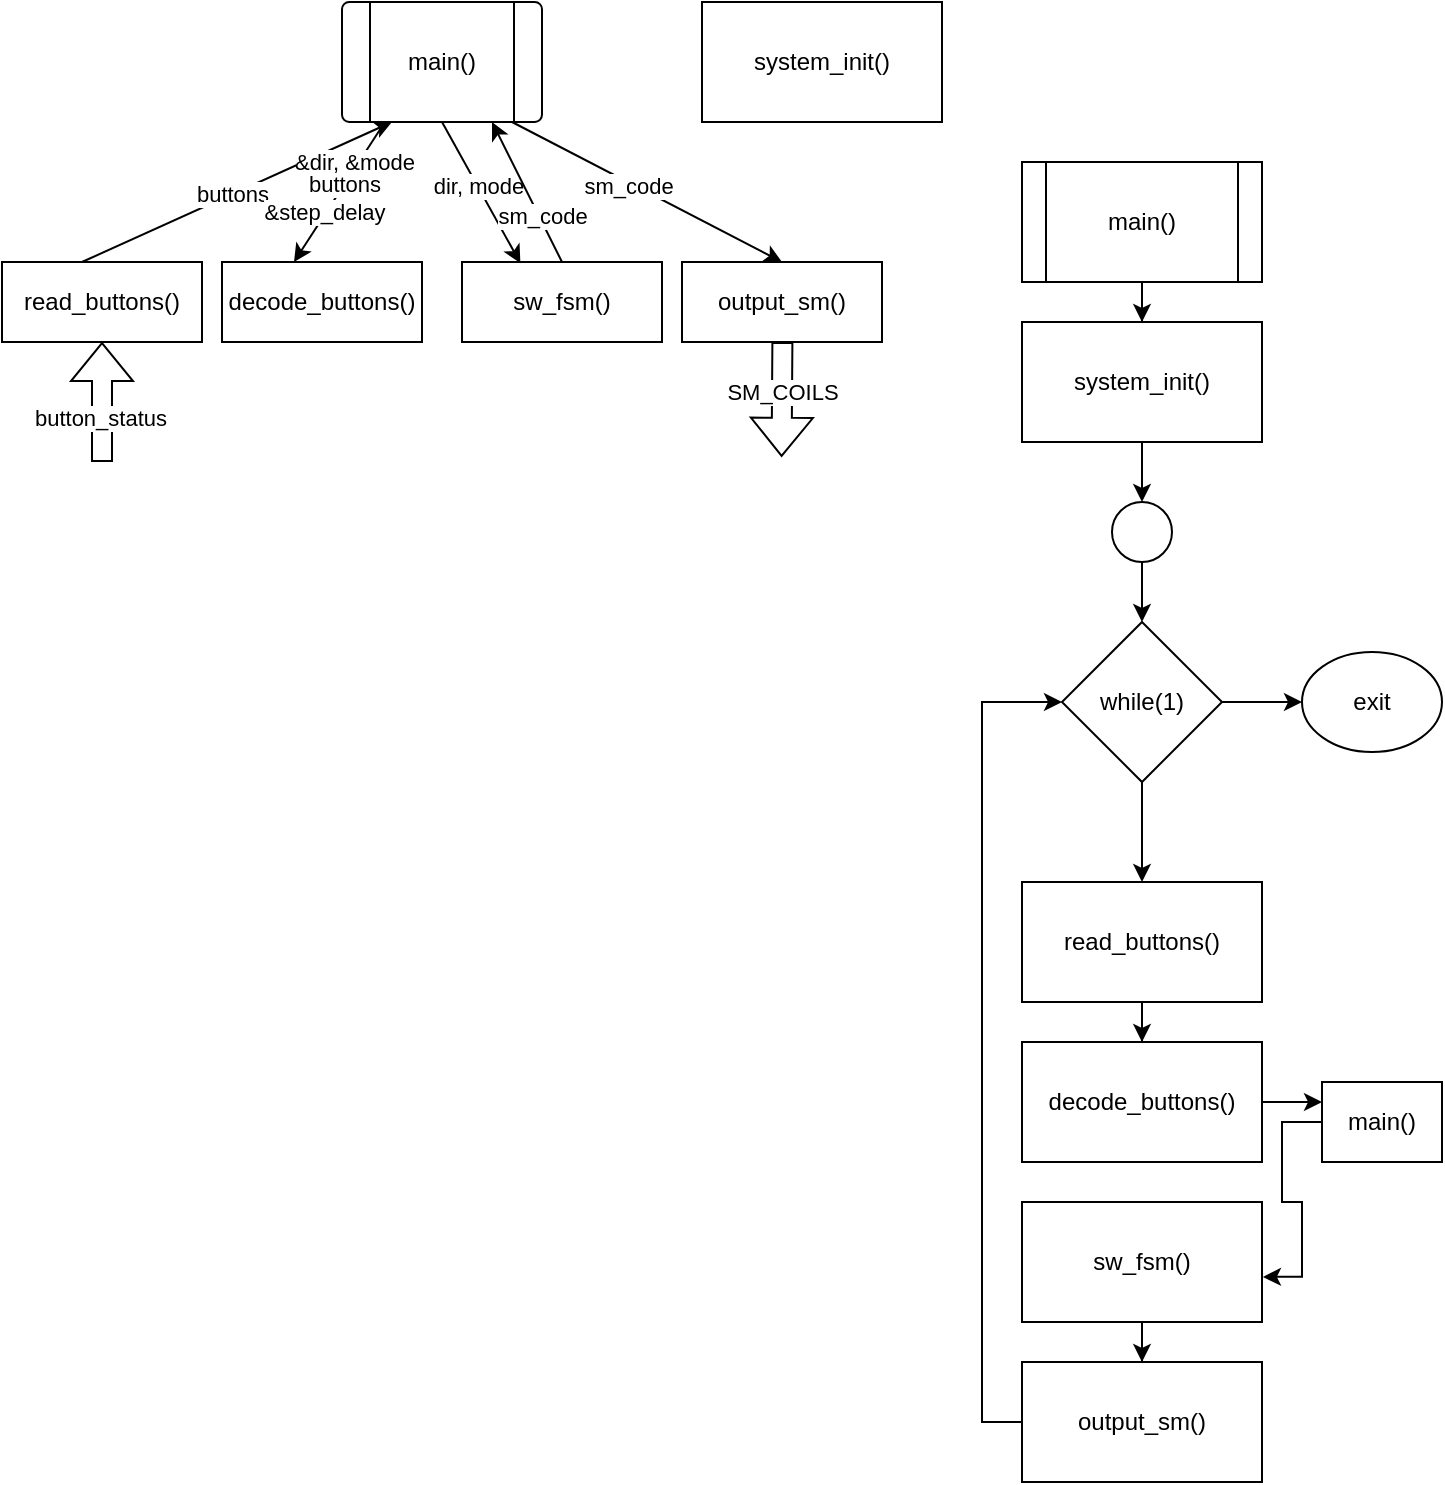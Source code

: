 <mxfile version="23.1.1" type="github">
  <diagram name="Page-1" id="CEYNCOzHo_BfC6nyV0vv">
    <mxGraphModel dx="1674" dy="738" grid="1" gridSize="10" guides="1" tooltips="1" connect="1" arrows="1" fold="1" page="1" pageScale="1" pageWidth="850" pageHeight="1100" math="0" shadow="0">
      <root>
        <mxCell id="0" />
        <mxCell id="1" parent="0" />
        <mxCell id="wUC-l2os1INPDcVMCQsm-1" value="" style="verticalLabelPosition=bottom;verticalAlign=top;html=1;shape=process;whiteSpace=wrap;rounded=1;size=0.14;arcSize=6;" vertex="1" parent="1">
          <mxGeometry x="230" y="160" width="100" height="60" as="geometry" />
        </mxCell>
        <mxCell id="wUC-l2os1INPDcVMCQsm-2" value="main()" style="text;strokeColor=none;align=center;fillColor=none;html=1;verticalAlign=middle;whiteSpace=wrap;rounded=0;" vertex="1" parent="1">
          <mxGeometry x="250" y="175" width="60" height="30" as="geometry" />
        </mxCell>
        <mxCell id="wUC-l2os1INPDcVMCQsm-3" value="read_buttons()" style="rounded=0;whiteSpace=wrap;html=1;" vertex="1" parent="1">
          <mxGeometry x="60" y="290" width="100" height="40" as="geometry" />
        </mxCell>
        <mxCell id="wUC-l2os1INPDcVMCQsm-4" value="decode_buttons()" style="rounded=0;whiteSpace=wrap;html=1;" vertex="1" parent="1">
          <mxGeometry x="170" y="290" width="100" height="40" as="geometry" />
        </mxCell>
        <mxCell id="wUC-l2os1INPDcVMCQsm-5" value="sw_fsm()" style="rounded=0;whiteSpace=wrap;html=1;" vertex="1" parent="1">
          <mxGeometry x="290" y="290" width="100" height="40" as="geometry" />
        </mxCell>
        <mxCell id="wUC-l2os1INPDcVMCQsm-6" value="output_sm()" style="rounded=0;whiteSpace=wrap;html=1;" vertex="1" parent="1">
          <mxGeometry x="400" y="290" width="100" height="40" as="geometry" />
        </mxCell>
        <mxCell id="wUC-l2os1INPDcVMCQsm-10" value="" style="endArrow=classic;html=1;rounded=0;entryX=0.25;entryY=1;entryDx=0;entryDy=0;" edge="1" parent="1" target="wUC-l2os1INPDcVMCQsm-1">
          <mxGeometry width="50" height="50" relative="1" as="geometry">
            <mxPoint x="100" y="290" as="sourcePoint" />
            <mxPoint x="150" y="240" as="targetPoint" />
          </mxGeometry>
        </mxCell>
        <mxCell id="wUC-l2os1INPDcVMCQsm-23" value="buttons" style="edgeLabel;html=1;align=center;verticalAlign=middle;resizable=0;points=[];" vertex="1" connectable="0" parent="wUC-l2os1INPDcVMCQsm-10">
          <mxGeometry x="-0.033" relative="1" as="geometry">
            <mxPoint as="offset" />
          </mxGeometry>
        </mxCell>
        <mxCell id="wUC-l2os1INPDcVMCQsm-11" value="" style="endArrow=classic;html=1;rounded=0;entryX=0.5;entryY=0;entryDx=0;entryDy=0;exitX=0.34;exitY=1.037;exitDx=0;exitDy=0;exitPerimeter=0;" edge="1" parent="1">
          <mxGeometry width="50" height="50" relative="1" as="geometry">
            <mxPoint x="250" y="222.22" as="sourcePoint" />
            <mxPoint x="206" y="290" as="targetPoint" />
          </mxGeometry>
        </mxCell>
        <mxCell id="wUC-l2os1INPDcVMCQsm-24" value="buttons" style="edgeLabel;html=1;align=center;verticalAlign=middle;resizable=0;points=[];" vertex="1" connectable="0" parent="wUC-l2os1INPDcVMCQsm-11">
          <mxGeometry x="-0.147" y="-1" relative="1" as="geometry">
            <mxPoint as="offset" />
          </mxGeometry>
        </mxCell>
        <mxCell id="wUC-l2os1INPDcVMCQsm-25" value="&amp;amp;step_delay" style="edgeLabel;html=1;align=center;verticalAlign=middle;resizable=0;points=[];" vertex="1" connectable="0" parent="wUC-l2os1INPDcVMCQsm-11">
          <mxGeometry x="0.273" y="-1" relative="1" as="geometry">
            <mxPoint as="offset" />
          </mxGeometry>
        </mxCell>
        <mxCell id="wUC-l2os1INPDcVMCQsm-26" value="&amp;amp;dir, &amp;amp;mode" style="edgeLabel;html=1;align=center;verticalAlign=middle;resizable=0;points=[];" vertex="1" connectable="0" parent="wUC-l2os1INPDcVMCQsm-11">
          <mxGeometry x="-0.438" y="-2" relative="1" as="geometry">
            <mxPoint as="offset" />
          </mxGeometry>
        </mxCell>
        <mxCell id="wUC-l2os1INPDcVMCQsm-13" value="" style="endArrow=classic;html=1;rounded=0;entryX=0.392;entryY=0.015;entryDx=0;entryDy=0;entryPerimeter=0;" edge="1" parent="1">
          <mxGeometry width="50" height="50" relative="1" as="geometry">
            <mxPoint x="280" y="220" as="sourcePoint" />
            <mxPoint x="319.2" y="290.6" as="targetPoint" />
          </mxGeometry>
        </mxCell>
        <mxCell id="wUC-l2os1INPDcVMCQsm-28" value="dir, mode" style="edgeLabel;html=1;align=center;verticalAlign=middle;resizable=0;points=[];" vertex="1" connectable="0" parent="wUC-l2os1INPDcVMCQsm-13">
          <mxGeometry x="-0.113" relative="1" as="geometry">
            <mxPoint as="offset" />
          </mxGeometry>
        </mxCell>
        <mxCell id="wUC-l2os1INPDcVMCQsm-14" value="" style="endArrow=classic;html=1;rounded=0;entryX=0.75;entryY=1;entryDx=0;entryDy=0;" edge="1" parent="1" target="wUC-l2os1INPDcVMCQsm-1">
          <mxGeometry width="50" height="50" relative="1" as="geometry">
            <mxPoint x="340" y="290" as="sourcePoint" />
            <mxPoint x="390" y="240" as="targetPoint" />
          </mxGeometry>
        </mxCell>
        <mxCell id="wUC-l2os1INPDcVMCQsm-29" value="sm_code" style="edgeLabel;html=1;align=center;verticalAlign=middle;resizable=0;points=[];" vertex="1" connectable="0" parent="wUC-l2os1INPDcVMCQsm-14">
          <mxGeometry x="-0.365" y="-1" relative="1" as="geometry">
            <mxPoint as="offset" />
          </mxGeometry>
        </mxCell>
        <mxCell id="wUC-l2os1INPDcVMCQsm-15" value="" style="endArrow=classic;html=1;rounded=0;entryX=0.5;entryY=0;entryDx=0;entryDy=0;" edge="1" parent="1" target="wUC-l2os1INPDcVMCQsm-6">
          <mxGeometry width="50" height="50" relative="1" as="geometry">
            <mxPoint x="315" y="220" as="sourcePoint" />
            <mxPoint x="365" y="170" as="targetPoint" />
          </mxGeometry>
        </mxCell>
        <mxCell id="wUC-l2os1INPDcVMCQsm-30" value="sm_code" style="edgeLabel;html=1;align=center;verticalAlign=middle;resizable=0;points=[];" vertex="1" connectable="0" parent="wUC-l2os1INPDcVMCQsm-15">
          <mxGeometry x="-0.133" y="-2" relative="1" as="geometry">
            <mxPoint as="offset" />
          </mxGeometry>
        </mxCell>
        <mxCell id="wUC-l2os1INPDcVMCQsm-16" value="system_init()" style="rounded=0;whiteSpace=wrap;html=1;" vertex="1" parent="1">
          <mxGeometry x="410" y="160" width="120" height="60" as="geometry" />
        </mxCell>
        <mxCell id="wUC-l2os1INPDcVMCQsm-19" value="" style="shape=flexArrow;endArrow=classic;html=1;rounded=0;" edge="1" parent="1">
          <mxGeometry width="50" height="50" relative="1" as="geometry">
            <mxPoint x="110" y="390" as="sourcePoint" />
            <mxPoint x="110" y="330" as="targetPoint" />
          </mxGeometry>
        </mxCell>
        <mxCell id="wUC-l2os1INPDcVMCQsm-20" value="button_status" style="edgeLabel;html=1;align=center;verticalAlign=middle;resizable=0;points=[];" vertex="1" connectable="0" parent="wUC-l2os1INPDcVMCQsm-19">
          <mxGeometry x="-0.26" y="1" relative="1" as="geometry">
            <mxPoint as="offset" />
          </mxGeometry>
        </mxCell>
        <mxCell id="wUC-l2os1INPDcVMCQsm-21" value="" style="shape=flexArrow;endArrow=classic;html=1;rounded=0;exitX=0.544;exitY=1.065;exitDx=0;exitDy=0;exitPerimeter=0;" edge="1" parent="1">
          <mxGeometry width="50" height="50" relative="1" as="geometry">
            <mxPoint x="450.2" y="330" as="sourcePoint" />
            <mxPoint x="449.8" y="387.4" as="targetPoint" />
            <Array as="points" />
          </mxGeometry>
        </mxCell>
        <mxCell id="wUC-l2os1INPDcVMCQsm-22" value="SM_COILS" style="edgeLabel;html=1;align=center;verticalAlign=middle;resizable=0;points=[];" vertex="1" connectable="0" parent="wUC-l2os1INPDcVMCQsm-21">
          <mxGeometry x="-0.129" relative="1" as="geometry">
            <mxPoint as="offset" />
          </mxGeometry>
        </mxCell>
        <mxCell id="wUC-l2os1INPDcVMCQsm-41" style="edgeStyle=orthogonalEdgeStyle;rounded=0;orthogonalLoop=1;jettySize=auto;html=1;entryX=0.5;entryY=0;entryDx=0;entryDy=0;" edge="1" parent="1" source="wUC-l2os1INPDcVMCQsm-31" target="wUC-l2os1INPDcVMCQsm-32">
          <mxGeometry relative="1" as="geometry" />
        </mxCell>
        <mxCell id="wUC-l2os1INPDcVMCQsm-31" value="main()" style="shape=process;whiteSpace=wrap;html=1;backgroundOutline=1;" vertex="1" parent="1">
          <mxGeometry x="570" y="240" width="120" height="60" as="geometry" />
        </mxCell>
        <mxCell id="wUC-l2os1INPDcVMCQsm-42" style="edgeStyle=orthogonalEdgeStyle;rounded=0;orthogonalLoop=1;jettySize=auto;html=1;entryX=0.5;entryY=0;entryDx=0;entryDy=0;" edge="1" parent="1" source="wUC-l2os1INPDcVMCQsm-32" target="wUC-l2os1INPDcVMCQsm-33">
          <mxGeometry relative="1" as="geometry" />
        </mxCell>
        <mxCell id="wUC-l2os1INPDcVMCQsm-32" value="system_init()" style="rounded=0;whiteSpace=wrap;html=1;" vertex="1" parent="1">
          <mxGeometry x="570" y="320" width="120" height="60" as="geometry" />
        </mxCell>
        <mxCell id="wUC-l2os1INPDcVMCQsm-44" style="edgeStyle=orthogonalEdgeStyle;rounded=0;orthogonalLoop=1;jettySize=auto;html=1;entryX=0.5;entryY=0;entryDx=0;entryDy=0;" edge="1" parent="1" source="wUC-l2os1INPDcVMCQsm-33" target="wUC-l2os1INPDcVMCQsm-34">
          <mxGeometry relative="1" as="geometry" />
        </mxCell>
        <mxCell id="wUC-l2os1INPDcVMCQsm-33" value="" style="ellipse;whiteSpace=wrap;html=1;aspect=fixed;" vertex="1" parent="1">
          <mxGeometry x="615" y="410" width="30" height="30" as="geometry" />
        </mxCell>
        <mxCell id="wUC-l2os1INPDcVMCQsm-45" style="edgeStyle=orthogonalEdgeStyle;rounded=0;orthogonalLoop=1;jettySize=auto;html=1;entryX=0;entryY=0.5;entryDx=0;entryDy=0;" edge="1" parent="1" source="wUC-l2os1INPDcVMCQsm-34" target="wUC-l2os1INPDcVMCQsm-35">
          <mxGeometry relative="1" as="geometry" />
        </mxCell>
        <mxCell id="wUC-l2os1INPDcVMCQsm-46" style="edgeStyle=orthogonalEdgeStyle;rounded=0;orthogonalLoop=1;jettySize=auto;html=1;entryX=0.5;entryY=0;entryDx=0;entryDy=0;" edge="1" parent="1" source="wUC-l2os1INPDcVMCQsm-34" target="wUC-l2os1INPDcVMCQsm-36">
          <mxGeometry relative="1" as="geometry" />
        </mxCell>
        <mxCell id="wUC-l2os1INPDcVMCQsm-34" value="while(1)" style="rhombus;whiteSpace=wrap;html=1;" vertex="1" parent="1">
          <mxGeometry x="590" y="470" width="80" height="80" as="geometry" />
        </mxCell>
        <mxCell id="wUC-l2os1INPDcVMCQsm-35" value="exit" style="ellipse;whiteSpace=wrap;html=1;" vertex="1" parent="1">
          <mxGeometry x="710" y="485" width="70" height="50" as="geometry" />
        </mxCell>
        <mxCell id="wUC-l2os1INPDcVMCQsm-47" style="edgeStyle=orthogonalEdgeStyle;rounded=0;orthogonalLoop=1;jettySize=auto;html=1;" edge="1" parent="1" source="wUC-l2os1INPDcVMCQsm-36" target="wUC-l2os1INPDcVMCQsm-40">
          <mxGeometry relative="1" as="geometry" />
        </mxCell>
        <mxCell id="wUC-l2os1INPDcVMCQsm-36" value="read_buttons()" style="rounded=0;whiteSpace=wrap;html=1;" vertex="1" parent="1">
          <mxGeometry x="570" y="600" width="120" height="60" as="geometry" />
        </mxCell>
        <mxCell id="wUC-l2os1INPDcVMCQsm-52" style="edgeStyle=orthogonalEdgeStyle;rounded=0;orthogonalLoop=1;jettySize=auto;html=1;entryX=0.5;entryY=0;entryDx=0;entryDy=0;" edge="1" parent="1" source="wUC-l2os1INPDcVMCQsm-38" target="wUC-l2os1INPDcVMCQsm-39">
          <mxGeometry relative="1" as="geometry" />
        </mxCell>
        <mxCell id="wUC-l2os1INPDcVMCQsm-38" value="sw_fsm()" style="rounded=0;whiteSpace=wrap;html=1;" vertex="1" parent="1">
          <mxGeometry x="570" y="760" width="120" height="60" as="geometry" />
        </mxCell>
        <mxCell id="wUC-l2os1INPDcVMCQsm-53" style="edgeStyle=orthogonalEdgeStyle;rounded=0;orthogonalLoop=1;jettySize=auto;html=1;entryX=0;entryY=0.5;entryDx=0;entryDy=0;" edge="1" parent="1" source="wUC-l2os1INPDcVMCQsm-39" target="wUC-l2os1INPDcVMCQsm-34">
          <mxGeometry relative="1" as="geometry">
            <mxPoint x="530" y="590" as="targetPoint" />
            <Array as="points">
              <mxPoint x="550" y="870" />
              <mxPoint x="550" y="510" />
            </Array>
          </mxGeometry>
        </mxCell>
        <mxCell id="wUC-l2os1INPDcVMCQsm-39" value="output_sm()" style="rounded=0;whiteSpace=wrap;html=1;" vertex="1" parent="1">
          <mxGeometry x="570" y="840" width="120" height="60" as="geometry" />
        </mxCell>
        <mxCell id="wUC-l2os1INPDcVMCQsm-49" style="edgeStyle=orthogonalEdgeStyle;rounded=0;orthogonalLoop=1;jettySize=auto;html=1;" edge="1" parent="1" source="wUC-l2os1INPDcVMCQsm-40">
          <mxGeometry relative="1" as="geometry">
            <mxPoint x="720" y="710" as="targetPoint" />
          </mxGeometry>
        </mxCell>
        <mxCell id="wUC-l2os1INPDcVMCQsm-40" value="decode_buttons()" style="rounded=0;whiteSpace=wrap;html=1;" vertex="1" parent="1">
          <mxGeometry x="570" y="680" width="120" height="60" as="geometry" />
        </mxCell>
        <mxCell id="wUC-l2os1INPDcVMCQsm-50" value="main()" style="rounded=0;whiteSpace=wrap;html=1;" vertex="1" parent="1">
          <mxGeometry x="720" y="700" width="60" height="40" as="geometry" />
        </mxCell>
        <mxCell id="wUC-l2os1INPDcVMCQsm-51" style="edgeStyle=orthogonalEdgeStyle;rounded=0;orthogonalLoop=1;jettySize=auto;html=1;entryX=1.004;entryY=0.624;entryDx=0;entryDy=0;entryPerimeter=0;" edge="1" parent="1" source="wUC-l2os1INPDcVMCQsm-50" target="wUC-l2os1INPDcVMCQsm-38">
          <mxGeometry relative="1" as="geometry" />
        </mxCell>
      </root>
    </mxGraphModel>
  </diagram>
</mxfile>

